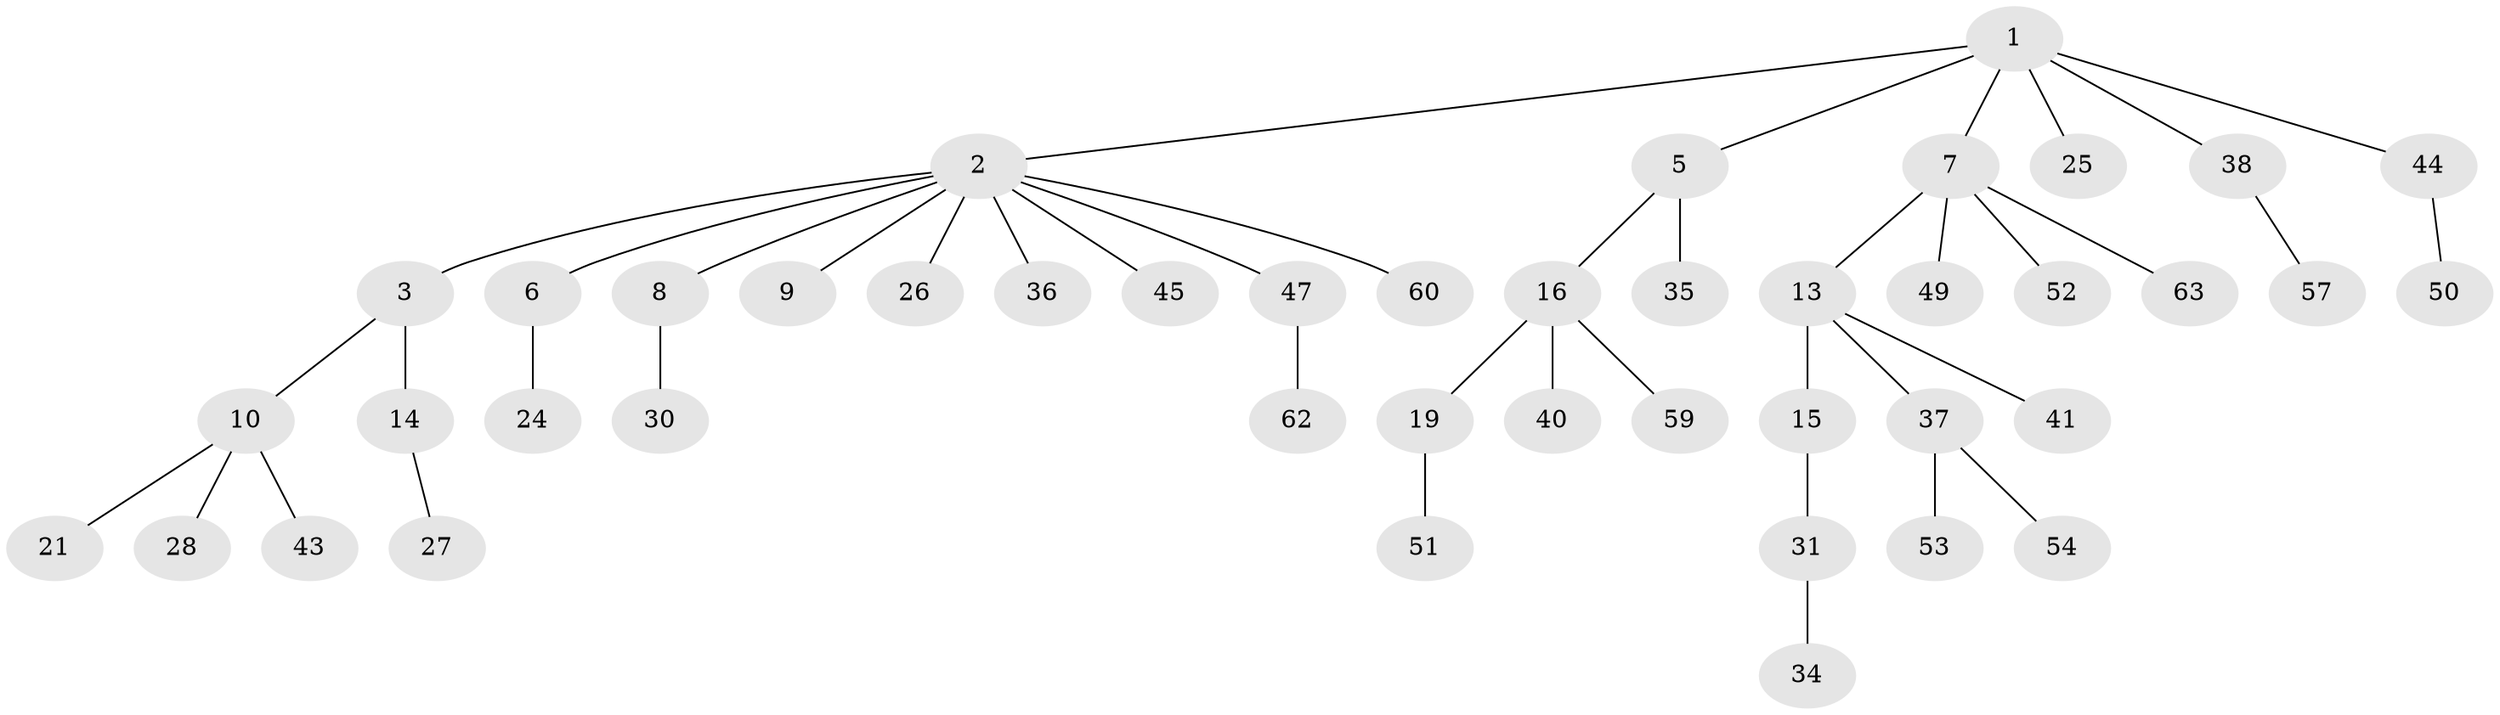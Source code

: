// original degree distribution, {6: 0.015873015873015872, 7: 0.015873015873015872, 3: 0.06349206349206349, 2: 0.38095238095238093, 5: 0.047619047619047616, 4: 0.031746031746031744, 1: 0.4444444444444444}
// Generated by graph-tools (version 1.1) at 2025/11/02/27/25 16:11:24]
// undirected, 44 vertices, 43 edges
graph export_dot {
graph [start="1"]
  node [color=gray90,style=filled];
  1 [super="+4"];
  2 [super="+18"];
  3;
  5 [super="+11"];
  6;
  7 [super="+12"];
  8 [super="+23"];
  9 [super="+58"];
  10 [super="+20"];
  13 [super="+29"];
  14 [super="+17"];
  15;
  16 [super="+61"];
  19 [super="+48"];
  21 [super="+22"];
  24;
  25;
  26 [super="+33"];
  27 [super="+32"];
  28;
  30;
  31;
  34 [super="+42"];
  35;
  36;
  37 [super="+39"];
  38 [super="+46"];
  40;
  41;
  43;
  44;
  45;
  47 [super="+55"];
  49;
  50 [super="+56"];
  51;
  52;
  53;
  54;
  57;
  59;
  60;
  62;
  63;
  1 -- 2;
  1 -- 5;
  1 -- 25;
  1 -- 38;
  1 -- 44;
  1 -- 7;
  2 -- 3;
  2 -- 6;
  2 -- 8;
  2 -- 9;
  2 -- 26;
  2 -- 36;
  2 -- 60;
  2 -- 45;
  2 -- 47;
  3 -- 10;
  3 -- 14;
  5 -- 16;
  5 -- 35;
  6 -- 24;
  7 -- 49;
  7 -- 52;
  7 -- 63;
  7 -- 13;
  8 -- 30;
  10 -- 21;
  10 -- 43;
  10 -- 28;
  13 -- 15;
  13 -- 41;
  13 -- 37;
  14 -- 27;
  15 -- 31;
  16 -- 19;
  16 -- 40;
  16 -- 59;
  19 -- 51;
  31 -- 34;
  37 -- 53;
  37 -- 54;
  38 -- 57;
  44 -- 50;
  47 -- 62;
}
